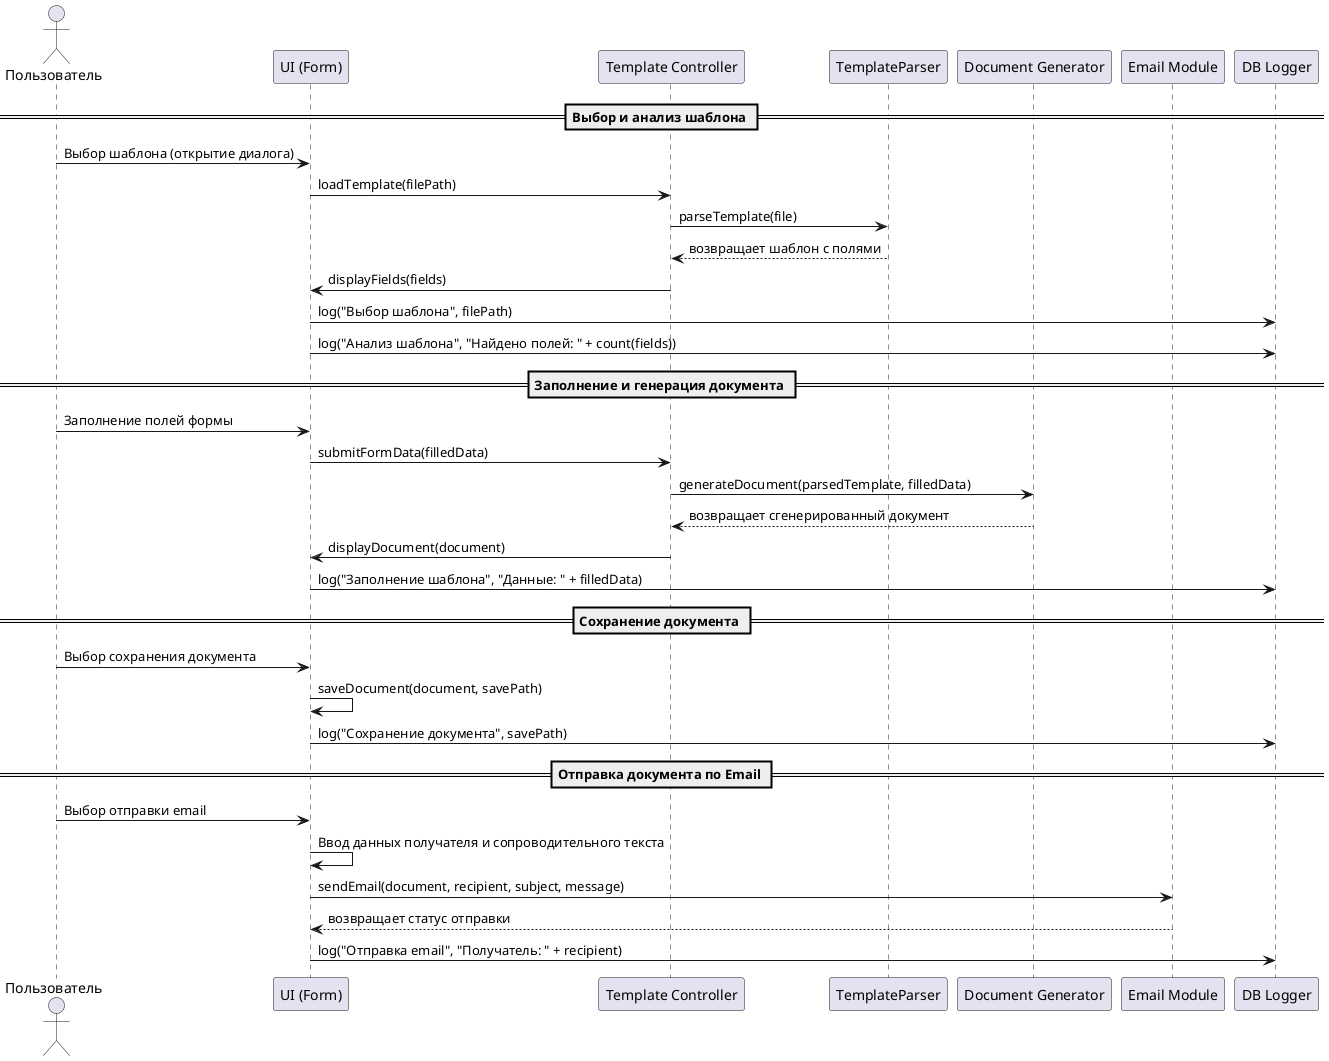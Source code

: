 ﻿@startuml
actor "Пользователь" as User
participant "UI (Form)" as UI
participant "Template Controller" as TC
participant "TemplateParser" as TP
participant "Document Generator" as DG
participant "Email Module" as EM
participant "DB Logger" as DB

== Выбор и анализ шаблона ==
User -> UI: Выбор шаблона (открытие диалога)
UI -> TC: loadTemplate(filePath)
TC -> TP: parseTemplate(file)
TP --> TC: возвращает шаблон с полями
TC -> UI: displayFields(fields)
UI -> DB: log("Выбор шаблона", filePath)
UI -> DB: log("Анализ шаблона", "Найдено полей: " + count(fields))

== Заполнение и генерация документа ==
User -> UI: Заполнение полей формы
UI -> TC: submitFormData(filledData)
TC -> DG: generateDocument(parsedTemplate, filledData)
DG --> TC: возвращает сгенерированный документ
TC -> UI: displayDocument(document)
UI -> DB: log("Заполнение шаблона", "Данные: " + filledData)

== Сохранение документа ==
User -> UI: Выбор сохранения документа
UI -> UI: saveDocument(document, savePath)
UI -> DB: log("Сохранение документа", savePath)

== Отправка документа по Email ==
User -> UI: Выбор отправки email
UI -> UI: Ввод данных получателя и сопроводительного текста
UI -> EM: sendEmail(document, recipient, subject, message)
EM --> UI: возвращает статус отправки
UI -> DB: log("Отправка email", "Получатель: " + recipient)

@enduml
